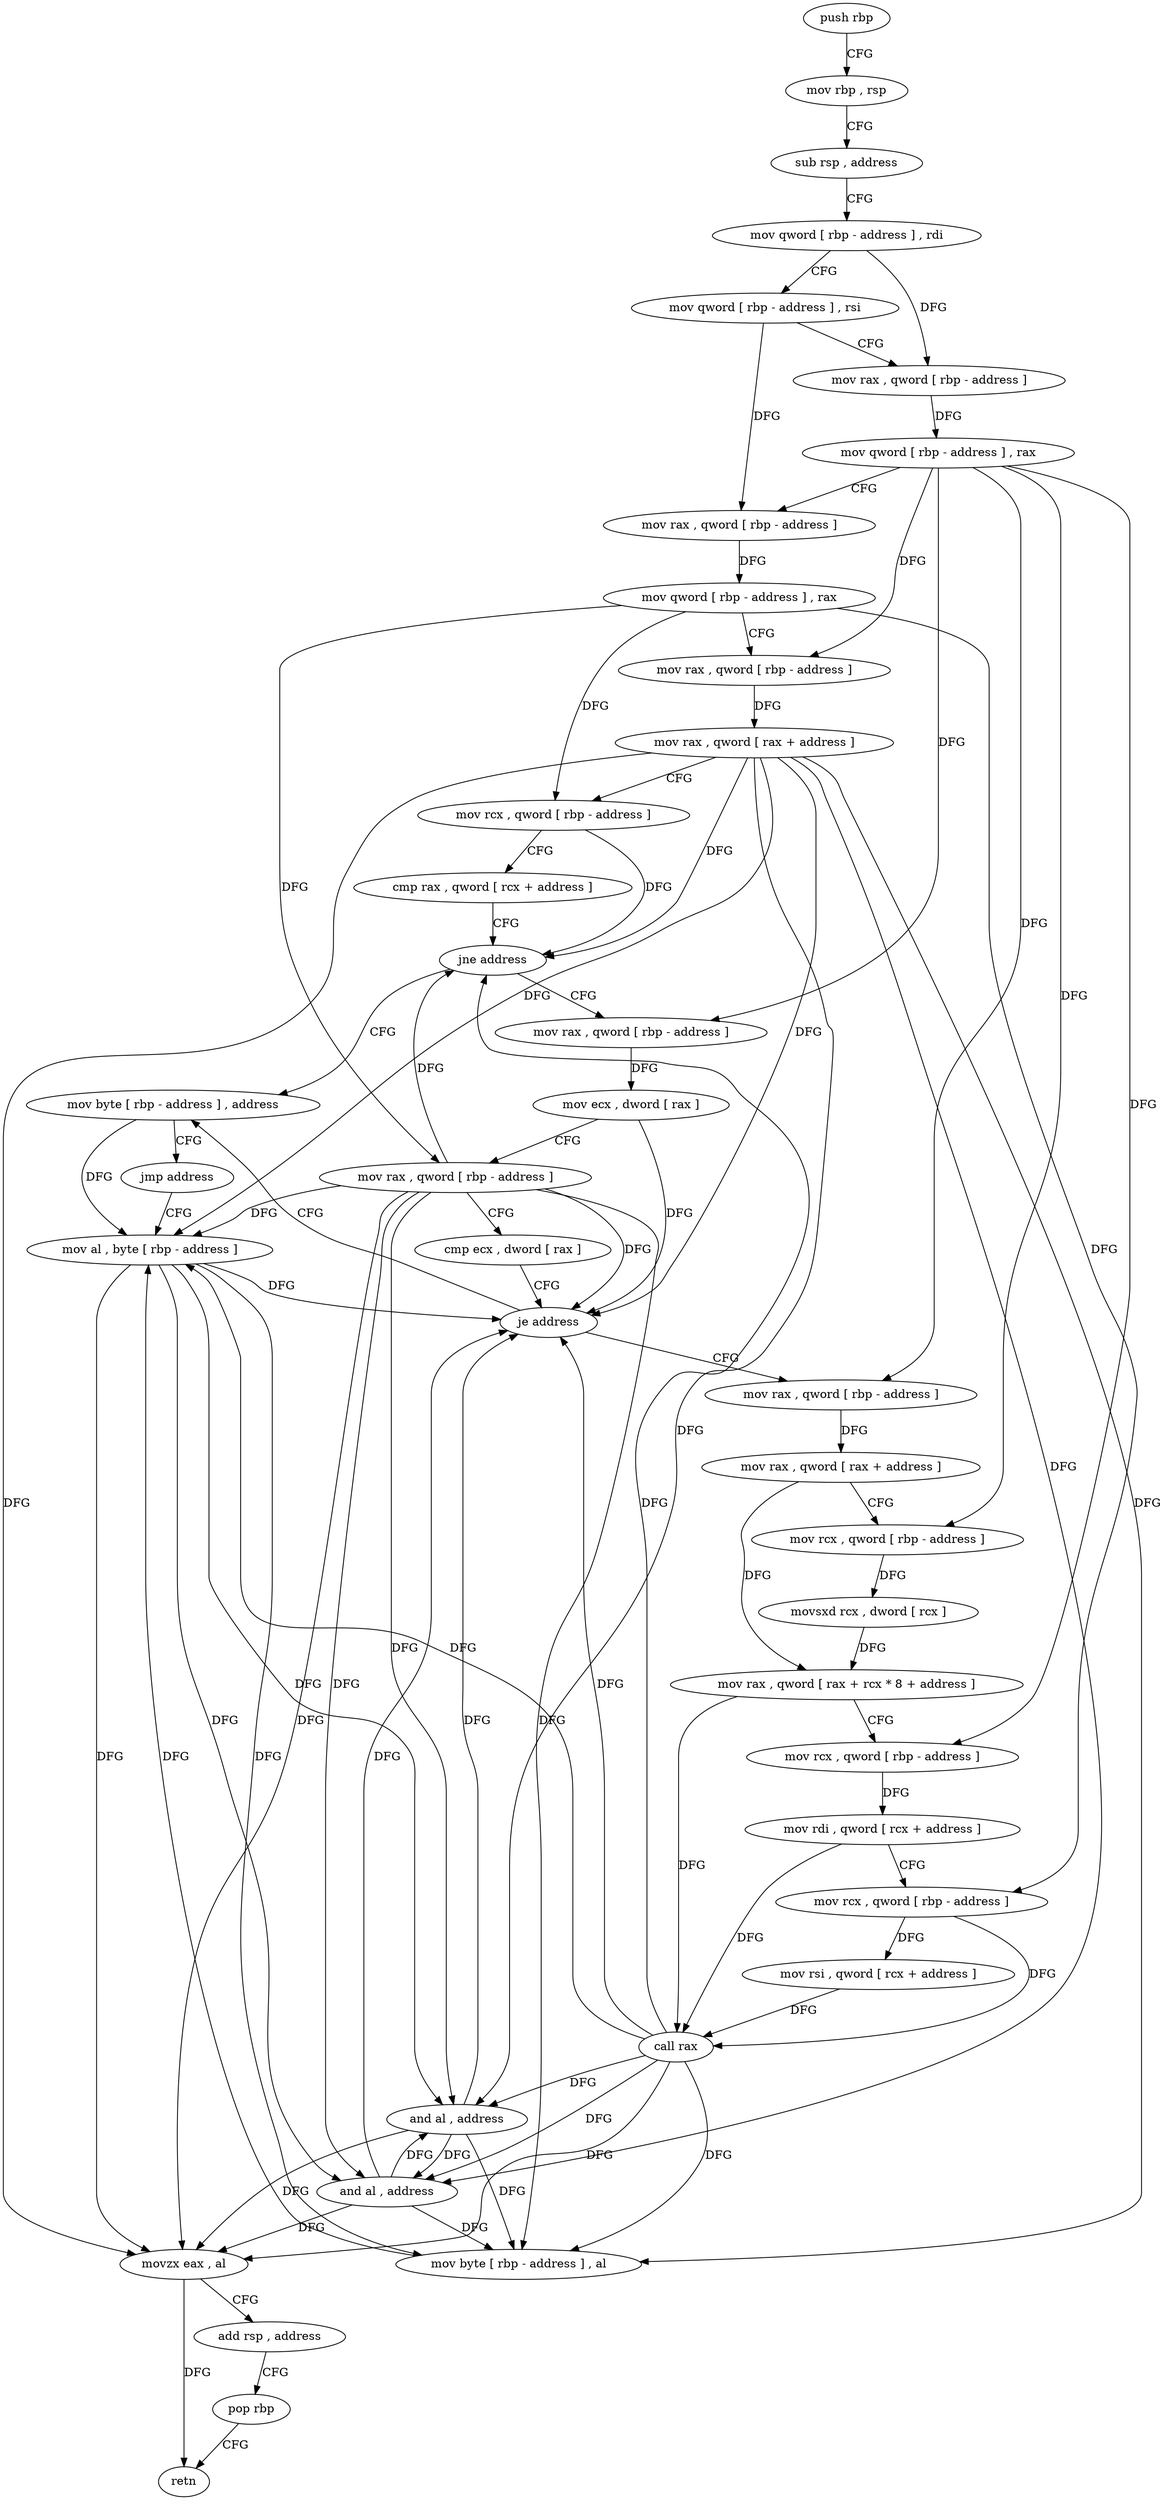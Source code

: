 digraph "func" {
"73632" [label = "push rbp" ]
"73633" [label = "mov rbp , rsp" ]
"73636" [label = "sub rsp , address" ]
"73640" [label = "mov qword [ rbp - address ] , rdi" ]
"73644" [label = "mov qword [ rbp - address ] , rsi" ]
"73648" [label = "mov rax , qword [ rbp - address ]" ]
"73652" [label = "mov qword [ rbp - address ] , rax" ]
"73656" [label = "mov rax , qword [ rbp - address ]" ]
"73660" [label = "mov qword [ rbp - address ] , rax" ]
"73664" [label = "mov rax , qword [ rbp - address ]" ]
"73668" [label = "mov rax , qword [ rax + address ]" ]
"73672" [label = "mov rcx , qword [ rbp - address ]" ]
"73676" [label = "cmp rax , qword [ rcx + address ]" ]
"73680" [label = "jne address" ]
"73704" [label = "mov byte [ rbp - address ] , address" ]
"73686" [label = "mov rax , qword [ rbp - address ]" ]
"73708" [label = "jmp address" ]
"73756" [label = "mov al , byte [ rbp - address ]" ]
"73690" [label = "mov ecx , dword [ rax ]" ]
"73692" [label = "mov rax , qword [ rbp - address ]" ]
"73696" [label = "cmp ecx , dword [ rax ]" ]
"73698" [label = "je address" ]
"73713" [label = "mov rax , qword [ rbp - address ]" ]
"73759" [label = "and al , address" ]
"73761" [label = "movzx eax , al" ]
"73764" [label = "add rsp , address" ]
"73768" [label = "pop rbp" ]
"73769" [label = "retn" ]
"73717" [label = "mov rax , qword [ rax + address ]" ]
"73721" [label = "mov rcx , qword [ rbp - address ]" ]
"73725" [label = "movsxd rcx , dword [ rcx ]" ]
"73728" [label = "mov rax , qword [ rax + rcx * 8 + address ]" ]
"73733" [label = "mov rcx , qword [ rbp - address ]" ]
"73737" [label = "mov rdi , qword [ rcx + address ]" ]
"73741" [label = "mov rcx , qword [ rbp - address ]" ]
"73745" [label = "mov rsi , qword [ rcx + address ]" ]
"73749" [label = "call rax" ]
"73751" [label = "and al , address" ]
"73753" [label = "mov byte [ rbp - address ] , al" ]
"73632" -> "73633" [ label = "CFG" ]
"73633" -> "73636" [ label = "CFG" ]
"73636" -> "73640" [ label = "CFG" ]
"73640" -> "73644" [ label = "CFG" ]
"73640" -> "73648" [ label = "DFG" ]
"73644" -> "73648" [ label = "CFG" ]
"73644" -> "73656" [ label = "DFG" ]
"73648" -> "73652" [ label = "DFG" ]
"73652" -> "73656" [ label = "CFG" ]
"73652" -> "73664" [ label = "DFG" ]
"73652" -> "73686" [ label = "DFG" ]
"73652" -> "73713" [ label = "DFG" ]
"73652" -> "73721" [ label = "DFG" ]
"73652" -> "73733" [ label = "DFG" ]
"73656" -> "73660" [ label = "DFG" ]
"73660" -> "73664" [ label = "CFG" ]
"73660" -> "73672" [ label = "DFG" ]
"73660" -> "73692" [ label = "DFG" ]
"73660" -> "73741" [ label = "DFG" ]
"73664" -> "73668" [ label = "DFG" ]
"73668" -> "73672" [ label = "CFG" ]
"73668" -> "73680" [ label = "DFG" ]
"73668" -> "73698" [ label = "DFG" ]
"73668" -> "73756" [ label = "DFG" ]
"73668" -> "73759" [ label = "DFG" ]
"73668" -> "73761" [ label = "DFG" ]
"73668" -> "73751" [ label = "DFG" ]
"73668" -> "73753" [ label = "DFG" ]
"73672" -> "73676" [ label = "CFG" ]
"73672" -> "73680" [ label = "DFG" ]
"73676" -> "73680" [ label = "CFG" ]
"73680" -> "73704" [ label = "CFG" ]
"73680" -> "73686" [ label = "CFG" ]
"73704" -> "73708" [ label = "CFG" ]
"73704" -> "73756" [ label = "DFG" ]
"73686" -> "73690" [ label = "DFG" ]
"73708" -> "73756" [ label = "CFG" ]
"73756" -> "73759" [ label = "DFG" ]
"73756" -> "73698" [ label = "DFG" ]
"73756" -> "73761" [ label = "DFG" ]
"73756" -> "73751" [ label = "DFG" ]
"73756" -> "73753" [ label = "DFG" ]
"73690" -> "73692" [ label = "CFG" ]
"73690" -> "73698" [ label = "DFG" ]
"73692" -> "73696" [ label = "CFG" ]
"73692" -> "73680" [ label = "DFG" ]
"73692" -> "73698" [ label = "DFG" ]
"73692" -> "73756" [ label = "DFG" ]
"73692" -> "73759" [ label = "DFG" ]
"73692" -> "73761" [ label = "DFG" ]
"73692" -> "73751" [ label = "DFG" ]
"73692" -> "73753" [ label = "DFG" ]
"73696" -> "73698" [ label = "CFG" ]
"73698" -> "73713" [ label = "CFG" ]
"73698" -> "73704" [ label = "CFG" ]
"73713" -> "73717" [ label = "DFG" ]
"73759" -> "73761" [ label = "DFG" ]
"73759" -> "73698" [ label = "DFG" ]
"73759" -> "73751" [ label = "DFG" ]
"73759" -> "73753" [ label = "DFG" ]
"73761" -> "73764" [ label = "CFG" ]
"73761" -> "73769" [ label = "DFG" ]
"73764" -> "73768" [ label = "CFG" ]
"73768" -> "73769" [ label = "CFG" ]
"73717" -> "73721" [ label = "CFG" ]
"73717" -> "73728" [ label = "DFG" ]
"73721" -> "73725" [ label = "DFG" ]
"73725" -> "73728" [ label = "DFG" ]
"73728" -> "73733" [ label = "CFG" ]
"73728" -> "73749" [ label = "DFG" ]
"73733" -> "73737" [ label = "DFG" ]
"73737" -> "73741" [ label = "CFG" ]
"73737" -> "73749" [ label = "DFG" ]
"73741" -> "73745" [ label = "DFG" ]
"73741" -> "73749" [ label = "DFG" ]
"73745" -> "73749" [ label = "DFG" ]
"73749" -> "73751" [ label = "DFG" ]
"73749" -> "73698" [ label = "DFG" ]
"73749" -> "73759" [ label = "DFG" ]
"73749" -> "73761" [ label = "DFG" ]
"73749" -> "73680" [ label = "DFG" ]
"73749" -> "73756" [ label = "DFG" ]
"73749" -> "73753" [ label = "DFG" ]
"73751" -> "73753" [ label = "DFG" ]
"73751" -> "73698" [ label = "DFG" ]
"73751" -> "73759" [ label = "DFG" ]
"73751" -> "73761" [ label = "DFG" ]
"73753" -> "73756" [ label = "DFG" ]
}
